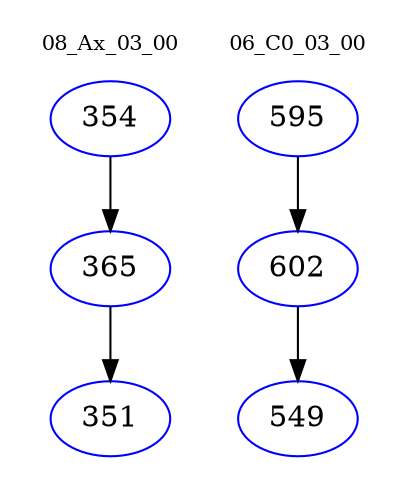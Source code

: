 digraph{
subgraph cluster_0 {
color = white
label = "08_Ax_03_00";
fontsize=10;
T0_354 [label="354", color="blue"]
T0_354 -> T0_365 [color="black"]
T0_365 [label="365", color="blue"]
T0_365 -> T0_351 [color="black"]
T0_351 [label="351", color="blue"]
}
subgraph cluster_1 {
color = white
label = "06_C0_03_00";
fontsize=10;
T1_595 [label="595", color="blue"]
T1_595 -> T1_602 [color="black"]
T1_602 [label="602", color="blue"]
T1_602 -> T1_549 [color="black"]
T1_549 [label="549", color="blue"]
}
}
